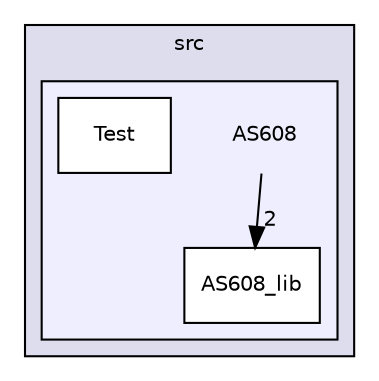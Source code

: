digraph "E:/Glasgow Course Works/Realtime Embeded Programming/Project files/CourseProject/Attendance-recording-system/src/AS608" {
  compound=true
  node [ fontsize="10", fontname="Helvetica"];
  edge [ labelfontsize="10", labelfontname="Helvetica"];
  subgraph clusterdir_5efe15e50f941378dbaefc0e60bb55bf {
    graph [ bgcolor="#ddddee", pencolor="black", label="src" fontname="Helvetica", fontsize="10", URL="dir_5efe15e50f941378dbaefc0e60bb55bf.html"]
  subgraph clusterdir_b3255a4687f8767dd653a975ef6d9c5b {
    graph [ bgcolor="#eeeeff", pencolor="black", label="" URL="dir_b3255a4687f8767dd653a975ef6d9c5b.html"];
    dir_b3255a4687f8767dd653a975ef6d9c5b [shape=plaintext label="AS608"];
    dir_4124e51b552a1ce1ba21dc7e12a64e0b [shape=box label="AS608_lib" color="black" fillcolor="white" style="filled" URL="dir_4124e51b552a1ce1ba21dc7e12a64e0b.html"];
    dir_ed9c115a1daa18681662f79b40cf7c84 [shape=box label="Test" color="black" fillcolor="white" style="filled" URL="dir_ed9c115a1daa18681662f79b40cf7c84.html"];
  }
  }
  dir_b3255a4687f8767dd653a975ef6d9c5b->dir_4124e51b552a1ce1ba21dc7e12a64e0b [headlabel="2", labeldistance=1.5 headhref="dir_000006_000007.html"];
}
